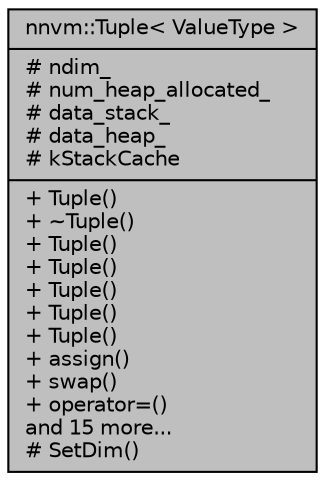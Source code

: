 digraph "nnvm::Tuple&lt; ValueType &gt;"
{
 // LATEX_PDF_SIZE
  edge [fontname="Helvetica",fontsize="10",labelfontname="Helvetica",labelfontsize="10"];
  node [fontname="Helvetica",fontsize="10",shape=record];
  Node1 [label="{nnvm::Tuple\< ValueType \>\n|# ndim_\l# num_heap_allocated_\l# data_stack_\l# data_heap_\l# kStackCache\l|+ Tuple()\l+ ~Tuple()\l+ Tuple()\l+ Tuple()\l+ Tuple()\l+ Tuple()\l+ Tuple()\l+ assign()\l+ swap()\l+ operator=()\land 15 more...\l# SetDim()\l}",height=0.2,width=0.4,color="black", fillcolor="grey75", style="filled", fontcolor="black",tooltip="A dynamic sized array data structure that is optimized for storing small number of elements with same..."];
}
